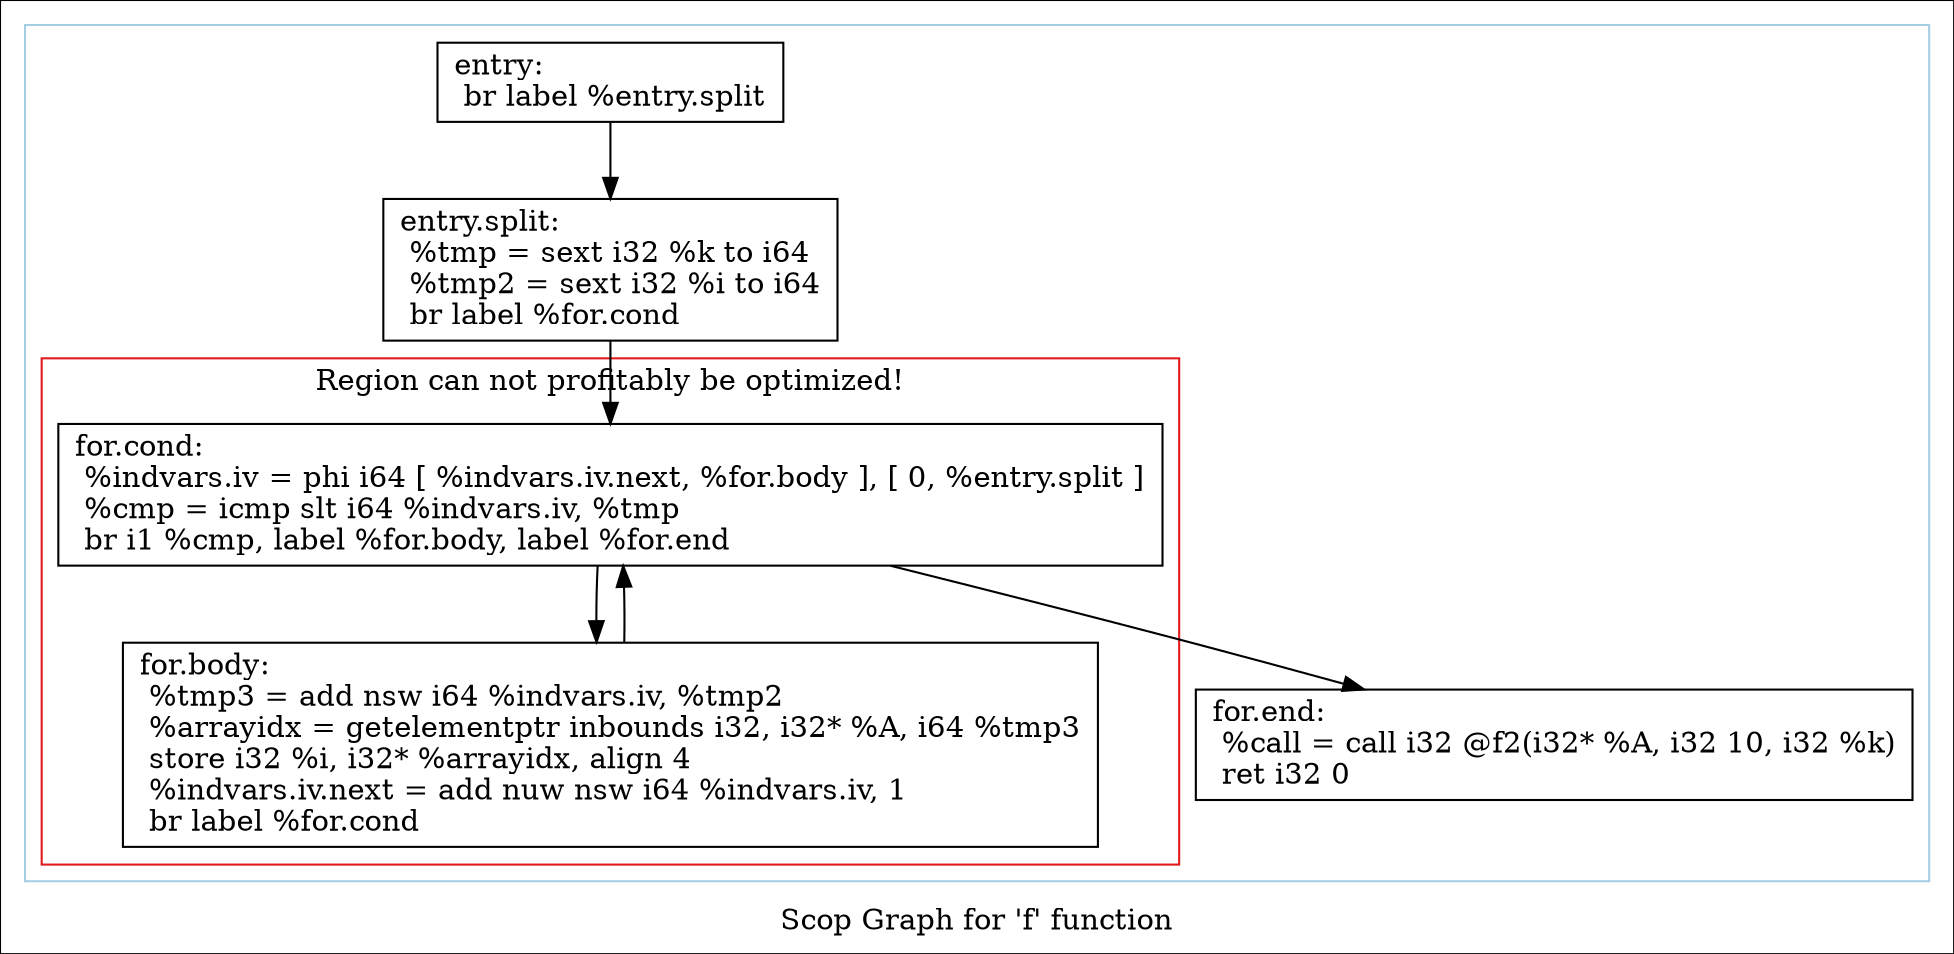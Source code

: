 digraph "Scop Graph for 'f' function" {
	label="Scop Graph for 'f' function";

	Node0x145ee50 [shape=record,label="{entry:\l  br label %entry.split\l}"];
	Node0x145ee50 -> Node0x144df70;
	Node0x144df70 [shape=record,label="{entry.split:                                      \l  %tmp = sext i32 %k to i64\l  %tmp2 = sext i32 %i to i64\l  br label %for.cond\l}"];
	Node0x144df70 -> Node0x144cd10;
	Node0x144cd10 [shape=record,label="{for.cond:                                         \l  %indvars.iv = phi i64 [ %indvars.iv.next, %for.body ], [ 0, %entry.split ]\l  %cmp = icmp slt i64 %indvars.iv, %tmp\l  br i1 %cmp, label %for.body, label %for.end\l}"];
	Node0x144cd10 -> Node0x144ccd0;
	Node0x144cd10 -> Node0x1415860;
	Node0x144ccd0 [shape=record,label="{for.body:                                         \l  %tmp3 = add nsw i64 %indvars.iv, %tmp2\l  %arrayidx = getelementptr inbounds i32, i32* %A, i64 %tmp3\l  store i32 %i, i32* %arrayidx, align 4\l  %indvars.iv.next = add nuw nsw i64 %indvars.iv, 1\l  br label %for.cond\l}"];
	Node0x144ccd0 -> Node0x144cd10[constraint=false];
	Node0x1415860 [shape=record,label="{for.end:                                          \l  %call = call i32 @f2(i32* %A, i32 10, i32 %k)\l  ret i32 0\l}"];
	colorscheme = "paired12"
        subgraph cluster_0x144ae20 {
          label = "";
          style = solid;
          color = 1
          subgraph cluster_0x1449590 {
            label = "Region can not profitably be optimized!";
            style = solid;
            color = 6
            Node0x144cd10;
            Node0x144ccd0;
          }
          Node0x145ee50;
          Node0x144df70;
          Node0x1415860;
        }
}
